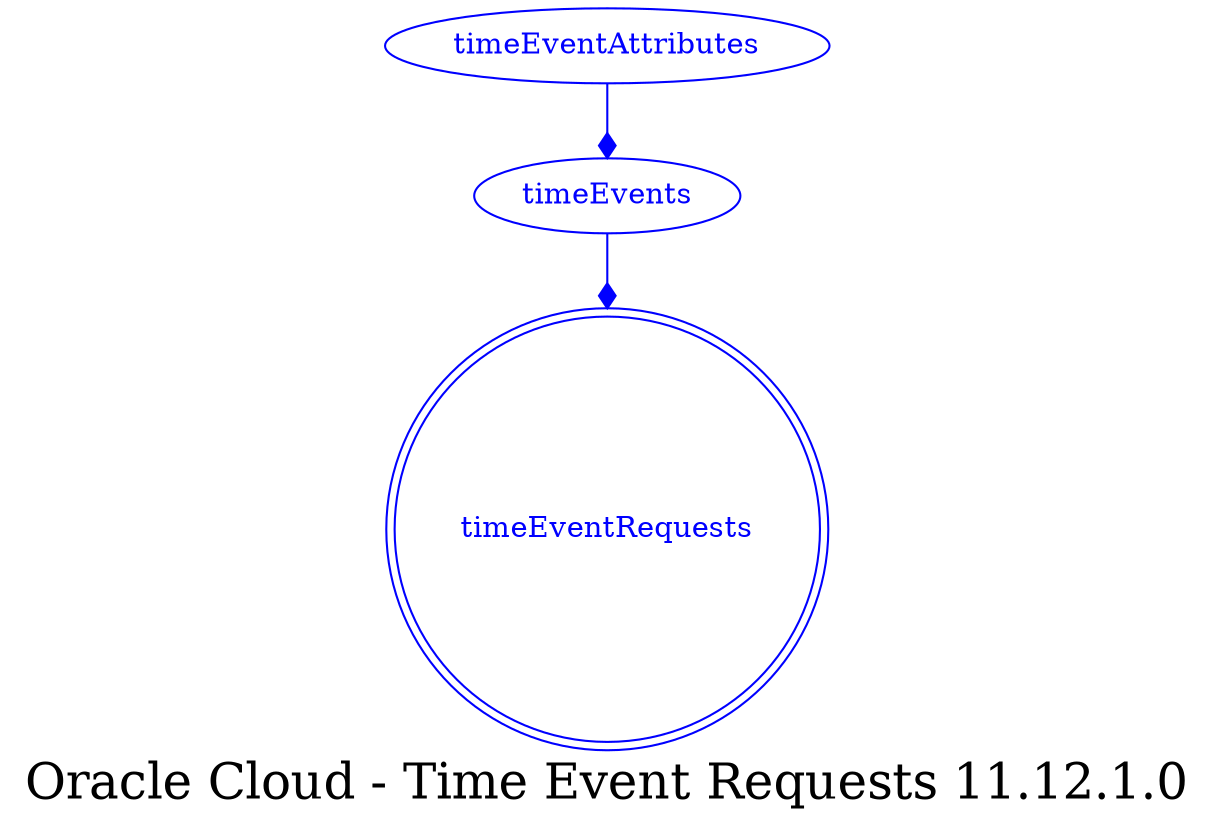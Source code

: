 digraph LexiconGraph {
graph[label="Oracle Cloud - Time Event Requests 11.12.1.0", fontsize=24]
splines=true
"timeEventRequests" [color=blue, fontcolor=blue, shape=doublecircle]
"timeEvents" -> "timeEventRequests" [color=blue, fontcolor=blue, arrowhead=diamond, arrowtail=none]
"timeEvents" [color=blue, fontcolor=blue, shape=ellipse]
"timeEventAttributes" -> "timeEvents" [color=blue, fontcolor=blue, arrowhead=diamond, arrowtail=none]
"timeEventAttributes" [color=blue, fontcolor=blue, shape=ellipse]
}
